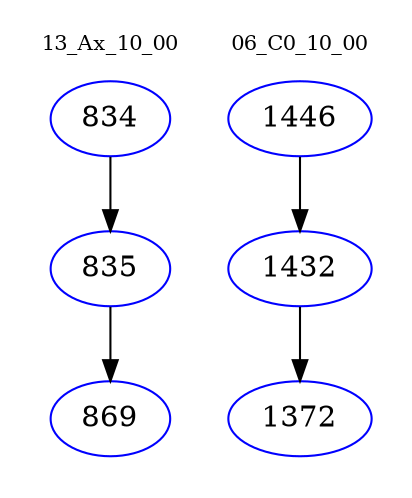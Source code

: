 digraph{
subgraph cluster_0 {
color = white
label = "13_Ax_10_00";
fontsize=10;
T0_834 [label="834", color="blue"]
T0_834 -> T0_835 [color="black"]
T0_835 [label="835", color="blue"]
T0_835 -> T0_869 [color="black"]
T0_869 [label="869", color="blue"]
}
subgraph cluster_1 {
color = white
label = "06_C0_10_00";
fontsize=10;
T1_1446 [label="1446", color="blue"]
T1_1446 -> T1_1432 [color="black"]
T1_1432 [label="1432", color="blue"]
T1_1432 -> T1_1372 [color="black"]
T1_1372 [label="1372", color="blue"]
}
}
